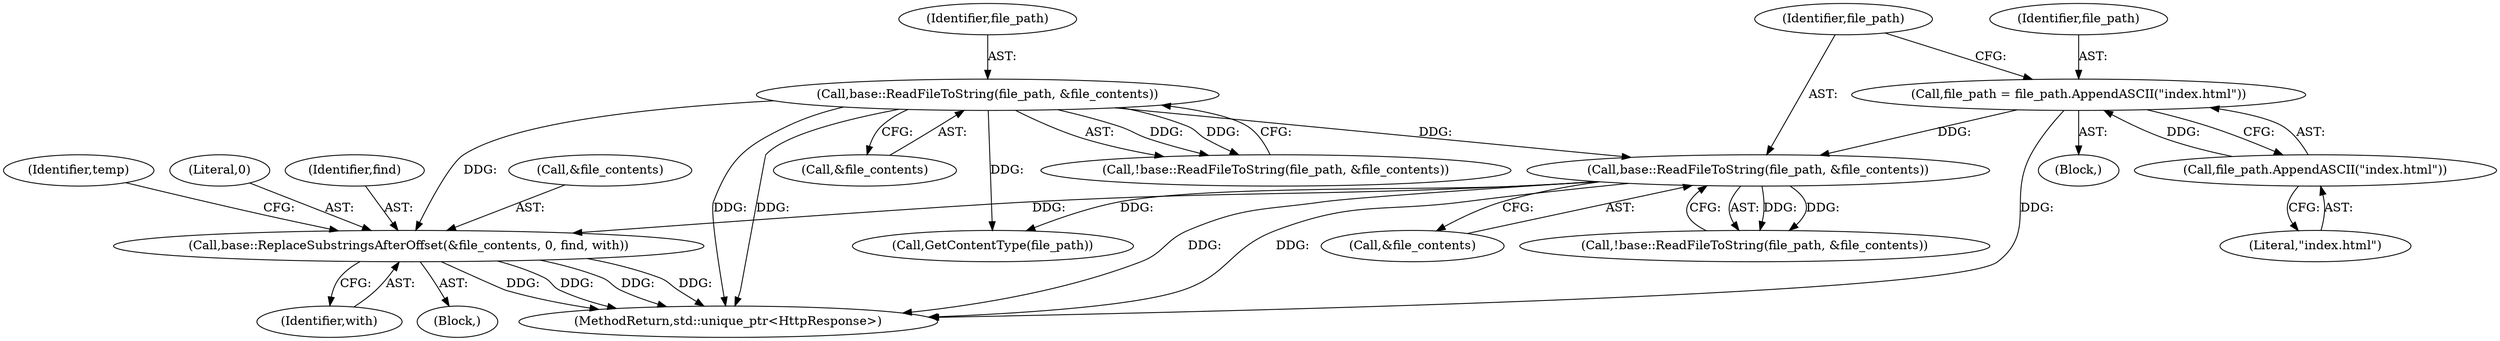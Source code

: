 digraph "1_Chrome_8b10115b2410b4bde18e094ad9fb8c5056134c87_8@del" {
"1000271" [label="(Call,base::ReplaceSubstringsAfterOffset(&file_contents, 0, find, with))"];
"1000223" [label="(Call,base::ReadFileToString(file_path, &file_contents))"];
"1000217" [label="(Call,file_path = file_path.AppendASCII(\"index.html\"))"];
"1000219" [label="(Call,file_path.AppendASCII(\"index.html\"))"];
"1000212" [label="(Call,base::ReadFileToString(file_path, &file_contents))"];
"1000275" [label="(Identifier,find)"];
"1000225" [label="(Call,&file_contents)"];
"1000213" [label="(Identifier,file_path)"];
"1000272" [label="(Call,&file_contents)"];
"1000276" [label="(Identifier,with)"];
"1000219" [label="(Call,file_path.AppendASCII(\"index.html\"))"];
"1000218" [label="(Identifier,file_path)"];
"1000223" [label="(Call,base::ReadFileToString(file_path, &file_contents))"];
"1000214" [label="(Call,&file_contents)"];
"1000274" [label="(Literal,0)"];
"1000245" [label="(Block,)"];
"1000350" [label="(Call,GetContentType(file_path))"];
"1000217" [label="(Call,file_path = file_path.AppendASCII(\"index.html\"))"];
"1000367" [label="(MethodReturn,std::unique_ptr<HttpResponse>)"];
"1000212" [label="(Call,base::ReadFileToString(file_path, &file_contents))"];
"1000271" [label="(Call,base::ReplaceSubstringsAfterOffset(&file_contents, 0, find, with))"];
"1000224" [label="(Identifier,file_path)"];
"1000280" [label="(Identifier,temp)"];
"1000222" [label="(Call,!base::ReadFileToString(file_path, &file_contents))"];
"1000211" [label="(Call,!base::ReadFileToString(file_path, &file_contents))"];
"1000216" [label="(Block,)"];
"1000220" [label="(Literal,\"index.html\")"];
"1000271" -> "1000245"  [label="AST: "];
"1000271" -> "1000276"  [label="CFG: "];
"1000272" -> "1000271"  [label="AST: "];
"1000274" -> "1000271"  [label="AST: "];
"1000275" -> "1000271"  [label="AST: "];
"1000276" -> "1000271"  [label="AST: "];
"1000280" -> "1000271"  [label="CFG: "];
"1000271" -> "1000367"  [label="DDG: "];
"1000271" -> "1000367"  [label="DDG: "];
"1000271" -> "1000367"  [label="DDG: "];
"1000271" -> "1000367"  [label="DDG: "];
"1000223" -> "1000271"  [label="DDG: "];
"1000212" -> "1000271"  [label="DDG: "];
"1000223" -> "1000222"  [label="AST: "];
"1000223" -> "1000225"  [label="CFG: "];
"1000224" -> "1000223"  [label="AST: "];
"1000225" -> "1000223"  [label="AST: "];
"1000222" -> "1000223"  [label="CFG: "];
"1000223" -> "1000367"  [label="DDG: "];
"1000223" -> "1000367"  [label="DDG: "];
"1000223" -> "1000222"  [label="DDG: "];
"1000223" -> "1000222"  [label="DDG: "];
"1000217" -> "1000223"  [label="DDG: "];
"1000212" -> "1000223"  [label="DDG: "];
"1000223" -> "1000350"  [label="DDG: "];
"1000217" -> "1000216"  [label="AST: "];
"1000217" -> "1000219"  [label="CFG: "];
"1000218" -> "1000217"  [label="AST: "];
"1000219" -> "1000217"  [label="AST: "];
"1000224" -> "1000217"  [label="CFG: "];
"1000217" -> "1000367"  [label="DDG: "];
"1000219" -> "1000217"  [label="DDG: "];
"1000219" -> "1000220"  [label="CFG: "];
"1000220" -> "1000219"  [label="AST: "];
"1000212" -> "1000211"  [label="AST: "];
"1000212" -> "1000214"  [label="CFG: "];
"1000213" -> "1000212"  [label="AST: "];
"1000214" -> "1000212"  [label="AST: "];
"1000211" -> "1000212"  [label="CFG: "];
"1000212" -> "1000367"  [label="DDG: "];
"1000212" -> "1000367"  [label="DDG: "];
"1000212" -> "1000211"  [label="DDG: "];
"1000212" -> "1000211"  [label="DDG: "];
"1000212" -> "1000350"  [label="DDG: "];
}
